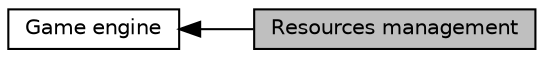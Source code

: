 digraph "Resources management"
{
  edge [fontname="Helvetica",fontsize="10",labelfontname="Helvetica",labelfontsize="10"];
  node [fontname="Helvetica",fontsize="10",shape=record];
  rankdir=LR;
  Node0 [label="Resources management",height=0.2,width=0.4,color="black", fillcolor="grey75", style="filled", fontcolor="black"];
  Node1 [label="Game engine",height=0.2,width=0.4,color="black", fillcolor="white", style="filled",URL="$da/df4/group___game_engine.html"];
  Node1->Node0 [shape=plaintext, dir="back", style="solid"];
}
